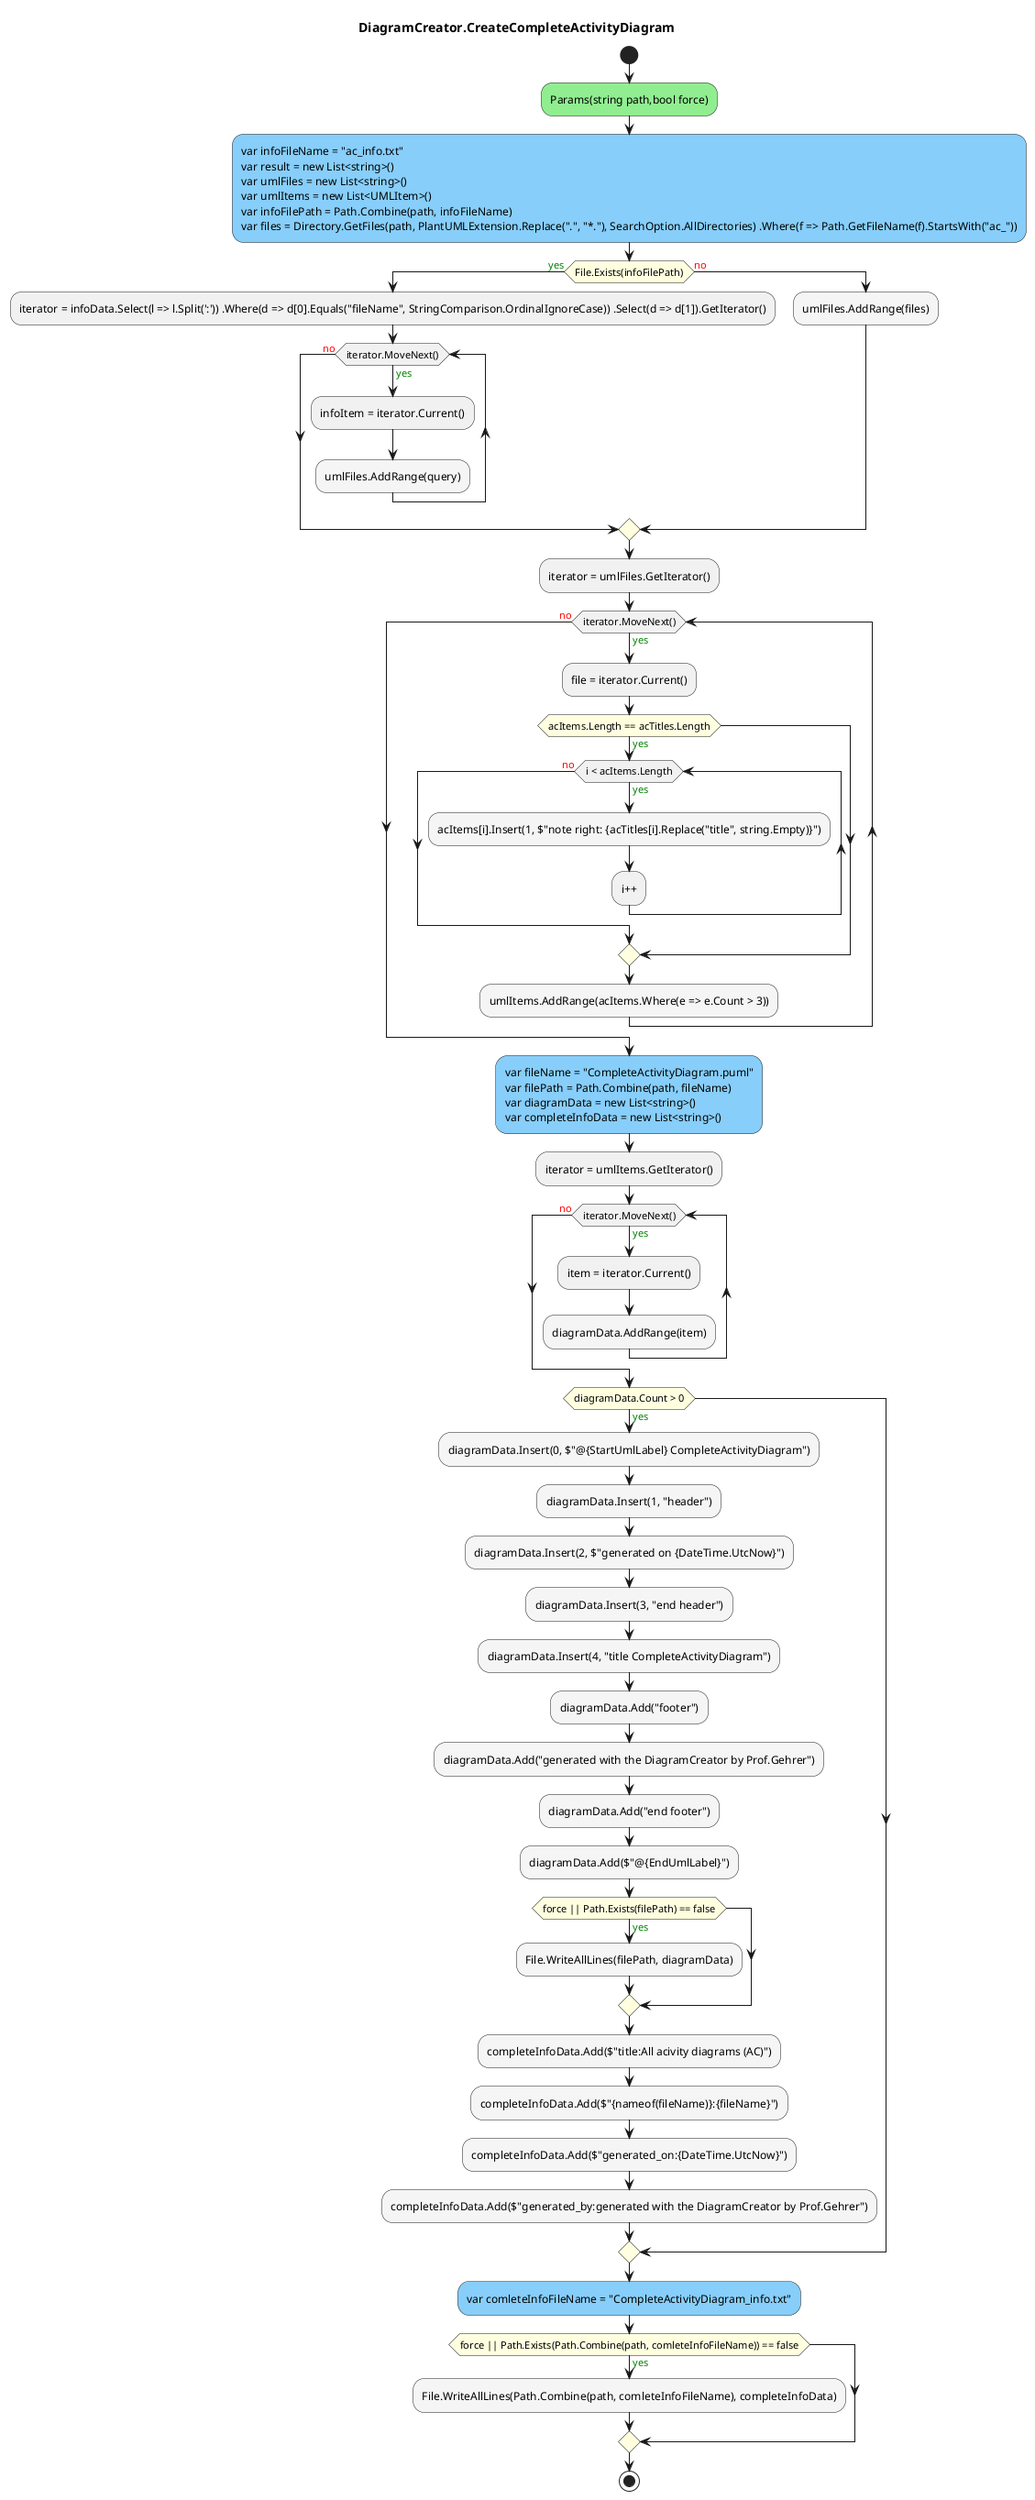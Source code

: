 @startuml DiagramCreator.CreateCompleteActivityDiagram
title DiagramCreator.CreateCompleteActivityDiagram
start
#LightGreen:Params(string path,bool force);
#LightSkyBlue:var infoFileName = "ac_info.txt"\nvar result = new List<string>()\nvar umlFiles = new List<string>()\nvar umlItems = new List<UMLItem>()\nvar infoFilePath = Path.Combine(path, infoFileName)\nvar files = Directory.GetFiles(path, PlantUMLExtension.Replace(".", "*."), SearchOption.AllDirectories) .Where(f => Path.GetFileName(f).StartsWith("ac_"));
#LightYellow:if (File.Exists(infoFilePath)) then (<color:green>yes)
  :iterator = infoData.Select(l => l.Split(':')) .Where(d => d[0].Equals("fileName", StringComparison.OrdinalIgnoreCase)) .Select(d => d[1]).GetIterator();
  while (iterator.MoveNext()) is (<color:green>yes)
    :infoItem = iterator.Current();
        #WhiteSmoke:umlFiles.AddRange(query);
  endwhile (<color:red>no)
  else (<color:red>no)
    #WhiteSmoke:umlFiles.AddRange(files);
endif
:iterator = umlFiles.GetIterator();
while (iterator.MoveNext()) is (<color:green>yes)
  :file = iterator.Current();
    #LightYellow:if (acItems.Length == acTitles.Length) then (<color:green>yes)
      while (i < acItems.Length) is (<color:green>yes)
        #WhiteSmoke:acItems[i].Insert(1, $"note right: {acTitles[i].Replace("title", string.Empty)}");
      :i++;
      endwhile (<color:red>no)
    endif
    #WhiteSmoke:umlItems.AddRange(acItems.Where(e => e.Count > 3));
endwhile (<color:red>no)
#LightSkyBlue:var fileName = "CompleteActivityDiagram.puml"\nvar filePath = Path.Combine(path, fileName)\nvar diagramData = new List<string>()\nvar completeInfoData = new List<string>();
:iterator = umlItems.GetIterator();
while (iterator.MoveNext()) is (<color:green>yes)
  :item = iterator.Current();
    #WhiteSmoke:diagramData.AddRange(item);
endwhile (<color:red>no)
#LightYellow:if (diagramData.Count > 0) then (<color:green>yes)
  #WhiteSmoke:diagramData.Insert(0, $"@{StartUmlLabel} CompleteActivityDiagram");
  #WhiteSmoke:diagramData.Insert(1, "header");
  #WhiteSmoke:diagramData.Insert(2, $"generated on {DateTime.UtcNow}");
  #WhiteSmoke:diagramData.Insert(3, "end header");
  #WhiteSmoke:diagramData.Insert(4, "title CompleteActivityDiagram");
  #WhiteSmoke:diagramData.Add("footer");
  #WhiteSmoke:diagramData.Add("generated with the DiagramCreator by Prof.Gehrer");
  #WhiteSmoke:diagramData.Add("end footer");
  #WhiteSmoke:diagramData.Add($"@{EndUmlLabel}");
  #LightYellow:if (force || Path.Exists(filePath) == false) then (<color:green>yes)
    #WhiteSmoke:File.WriteAllLines(filePath, diagramData);
  endif
  #WhiteSmoke:completeInfoData.Add($"title:All acivity diagrams (AC)");
  #WhiteSmoke:completeInfoData.Add($"{nameof(fileName)}:{fileName}");
  #WhiteSmoke:completeInfoData.Add($"generated_on:{DateTime.UtcNow}");
  #WhiteSmoke:completeInfoData.Add($"generated_by:generated with the DiagramCreator by Prof.Gehrer");
endif
#LightSkyBlue:var comleteInfoFileName = "CompleteActivityDiagram_info.txt";
#LightYellow:if (force || Path.Exists(Path.Combine(path, comleteInfoFileName)) == false) then (<color:green>yes)
  #WhiteSmoke:File.WriteAllLines(Path.Combine(path, comleteInfoFileName), completeInfoData);
endif
stop
@enduml

